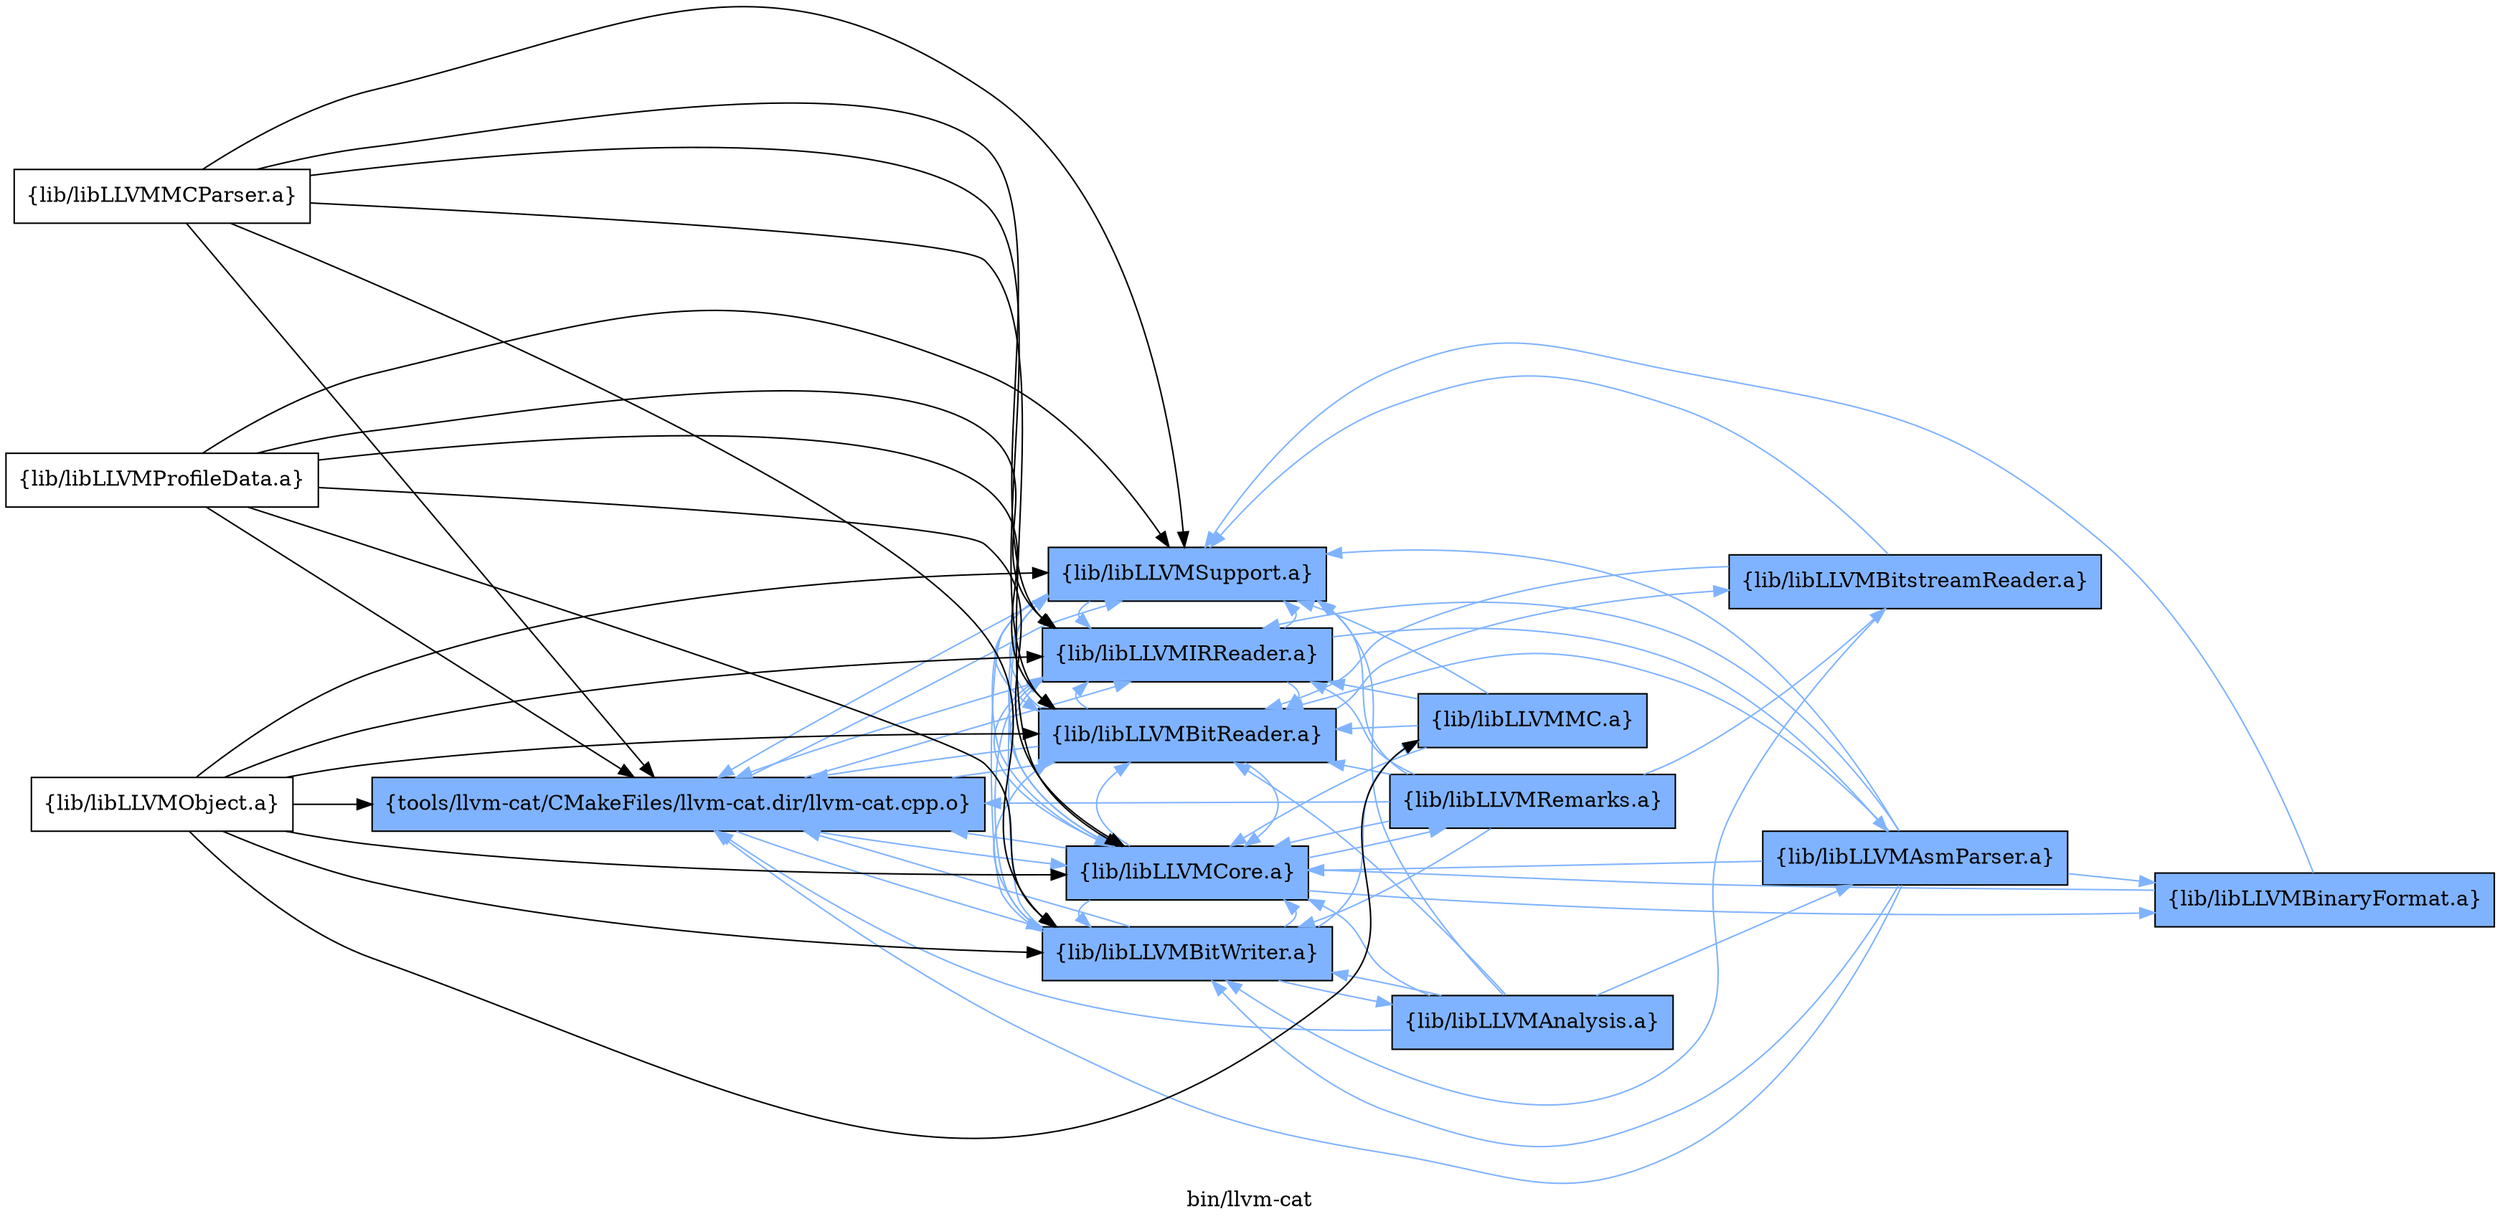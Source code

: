 digraph "bin/llvm-cat" {
	label="bin/llvm-cat";
	rankdir=LR;
	{ rank=same; Node0x555a50f33668;  }
	{ rank=same; Node0x555a50f2df88; Node0x555a50f2e488; Node0x555a50f2eac8; Node0x555a50f2efc8; Node0x555a50f2f4c8;  }

	Node0x555a50f33668 [shape=record,shape=box,group=1,style=filled,fillcolor="0.600000 0.5 1",label="{tools/llvm-cat/CMakeFiles/llvm-cat.dir/llvm-cat.cpp.o}"];
	Node0x555a50f33668 -> Node0x555a50f2df88[color="0.600000 0.5 1"];
	Node0x555a50f33668 -> Node0x555a50f2e488[color="0.600000 0.5 1"];
	Node0x555a50f33668 -> Node0x555a50f2eac8[color="0.600000 0.5 1"];
	Node0x555a50f33668 -> Node0x555a50f2efc8[color="0.600000 0.5 1"];
	Node0x555a50f33668 -> Node0x555a50f2f4c8[color="0.600000 0.5 1"];
	Node0x555a50f2df88 [shape=record,shape=box,group=1,style=filled,fillcolor="0.600000 0.5 1",label="{lib/libLLVMIRReader.a}"];
	Node0x555a50f2df88 -> Node0x555a50f33668[color="0.600000 0.5 1"];
	Node0x555a50f2df88 -> Node0x555a50f2e488[color="0.600000 0.5 1"];
	Node0x555a50f2df88 -> Node0x555a50f2efc8[color="0.600000 0.5 1"];
	Node0x555a50f2df88 -> Node0x555a50f2f4c8[color="0.600000 0.5 1"];
	Node0x555a50f2df88 -> Node0x555a50f2f9c8[color="0.600000 0.5 1"];
	Node0x555a50f2e488 [shape=record,shape=box,group=1,style=filled,fillcolor="0.600000 0.5 1",label="{lib/libLLVMBitReader.a}"];
	Node0x555a50f2e488 -> Node0x555a50f33668[color="0.600000 0.5 1"];
	Node0x555a50f2e488 -> Node0x555a50f2df88[color="0.600000 0.5 1"];
	Node0x555a50f2e488 -> Node0x555a50f2efc8[color="0.600000 0.5 1"];
	Node0x555a50f2e488 -> Node0x555a50f2f4c8[color="0.600000 0.5 1"];
	Node0x555a50f2e488 -> Node0x555a50f31f48[color="0.600000 0.5 1"];
	Node0x555a50f2eac8 [shape=record,shape=box,group=1,style=filled,fillcolor="0.600000 0.5 1",label="{lib/libLLVMBitWriter.a}"];
	Node0x555a50f2eac8 -> Node0x555a50f33668[color="0.600000 0.5 1"];
	Node0x555a50f2eac8 -> Node0x555a50f2df88[color="0.600000 0.5 1"];
	Node0x555a50f2eac8 -> Node0x555a50f2e488[color="0.600000 0.5 1"];
	Node0x555a50f2eac8 -> Node0x555a50f2efc8[color="0.600000 0.5 1"];
	Node0x555a50f2eac8 -> Node0x555a50f2f4c8[color="0.600000 0.5 1"];
	Node0x555a50f2eac8 -> Node0x555a50f2fd88[color="0.600000 0.5 1"];
	Node0x555a50f2eac8 -> Node0x555a50f32588[color="0.600000 0.5 1"];
	Node0x555a50f2efc8 [shape=record,shape=box,group=1,style=filled,fillcolor="0.600000 0.5 1",label="{lib/libLLVMCore.a}"];
	Node0x555a50f2efc8 -> Node0x555a50f33668[color="0.600000 0.5 1"];
	Node0x555a50f2efc8 -> Node0x555a50f2e488[color="0.600000 0.5 1"];
	Node0x555a50f2efc8 -> Node0x555a50f2eac8[color="0.600000 0.5 1"];
	Node0x555a50f2efc8 -> Node0x555a50f2f4c8[color="0.600000 0.5 1"];
	Node0x555a50f2efc8 -> Node0x555a50f33f78[color="0.600000 0.5 1"];
	Node0x555a50f2efc8 -> Node0x555a50f2df88[color="0.600000 0.5 1"];
	Node0x555a50f2efc8 -> Node0x555a50f31a48[color="0.600000 0.5 1"];
	Node0x555a50f2f4c8 [shape=record,shape=box,group=1,style=filled,fillcolor="0.600000 0.5 1",label="{lib/libLLVMSupport.a}"];
	Node0x555a50f2f4c8 -> Node0x555a50f2df88[color="0.600000 0.5 1"];
	Node0x555a50f2f4c8 -> Node0x555a50f2e488[color="0.600000 0.5 1"];
	Node0x555a50f2f4c8 -> Node0x555a50f2efc8[color="0.600000 0.5 1"];
	Node0x555a50f2f4c8 -> Node0x555a50f33668[color="0.600000 0.5 1"];
	Node0x555a50f2f4c8 -> Node0x555a50f2eac8[color="0.600000 0.5 1"];
	Node0x555a50f2f9c8 [shape=record,shape=box,group=1,style=filled,fillcolor="0.600000 0.5 1",label="{lib/libLLVMAsmParser.a}"];
	Node0x555a50f2f9c8 -> Node0x555a50f33668[color="0.600000 0.5 1"];
	Node0x555a50f2f9c8 -> Node0x555a50f2df88[color="0.600000 0.5 1"];
	Node0x555a50f2f9c8 -> Node0x555a50f2e488[color="0.600000 0.5 1"];
	Node0x555a50f2f9c8 -> Node0x555a50f2efc8[color="0.600000 0.5 1"];
	Node0x555a50f2f9c8 -> Node0x555a50f2f4c8[color="0.600000 0.5 1"];
	Node0x555a50f2f9c8 -> Node0x555a50f2eac8[color="0.600000 0.5 1"];
	Node0x555a50f2f9c8 -> Node0x555a50f33f78[color="0.600000 0.5 1"];
	Node0x555a50f31f48 [shape=record,shape=box,group=1,style=filled,fillcolor="0.600000 0.5 1",label="{lib/libLLVMBitstreamReader.a}"];
	Node0x555a50f31f48 -> Node0x555a50f2e488[color="0.600000 0.5 1"];
	Node0x555a50f31f48 -> Node0x555a50f2eac8[color="0.600000 0.5 1"];
	Node0x555a50f31f48 -> Node0x555a50f2f4c8[color="0.600000 0.5 1"];
	Node0x555a50f2fd88 [shape=record,shape=box,group=1,style=filled,fillcolor="0.600000 0.5 1",label="{lib/libLLVMAnalysis.a}"];
	Node0x555a50f2fd88 -> Node0x555a50f33668[color="0.600000 0.5 1"];
	Node0x555a50f2fd88 -> Node0x555a50f2e488[color="0.600000 0.5 1"];
	Node0x555a50f2fd88 -> Node0x555a50f2efc8[color="0.600000 0.5 1"];
	Node0x555a50f2fd88 -> Node0x555a50f2f4c8[color="0.600000 0.5 1"];
	Node0x555a50f2fd88 -> Node0x555a50f2f9c8[color="0.600000 0.5 1"];
	Node0x555a50f2fd88 -> Node0x555a50f2eac8[color="0.600000 0.5 1"];
	Node0x555a50f32588 [shape=record,shape=box,group=1,style=filled,fillcolor="0.600000 0.5 1",label="{lib/libLLVMMC.a}"];
	Node0x555a50f32588 -> Node0x555a50f2efc8[color="0.600000 0.5 1"];
	Node0x555a50f32588 -> Node0x555a50f2f4c8[color="0.600000 0.5 1"];
	Node0x555a50f32588 -> Node0x555a50f2df88[color="0.600000 0.5 1"];
	Node0x555a50f32588 -> Node0x555a50f2e488[color="0.600000 0.5 1"];
	Node0x555a50f33f78 [shape=record,shape=box,group=1,style=filled,fillcolor="0.600000 0.5 1",label="{lib/libLLVMBinaryFormat.a}"];
	Node0x555a50f33f78 -> Node0x555a50f2efc8[color="0.600000 0.5 1"];
	Node0x555a50f33f78 -> Node0x555a50f2f4c8[color="0.600000 0.5 1"];
	Node0x555a50f31a48 [shape=record,shape=box,group=1,style=filled,fillcolor="0.600000 0.5 1",label="{lib/libLLVMRemarks.a}"];
	Node0x555a50f31a48 -> Node0x555a50f2f4c8[color="0.600000 0.5 1"];
	Node0x555a50f31a48 -> Node0x555a50f2e488[color="0.600000 0.5 1"];
	Node0x555a50f31a48 -> Node0x555a50f2eac8[color="0.600000 0.5 1"];
	Node0x555a50f31a48 -> Node0x555a50f2efc8[color="0.600000 0.5 1"];
	Node0x555a50f31a48 -> Node0x555a50f2df88[color="0.600000 0.5 1"];
	Node0x555a50f31a48 -> Node0x555a50f33668[color="0.600000 0.5 1"];
	Node0x555a50f31a48 -> Node0x555a50f31f48[color="0.600000 0.5 1"];
	Node0x555a50f302d8 [shape=record,shape=box,group=0,label="{lib/libLLVMProfileData.a}"];
	Node0x555a50f302d8 -> Node0x555a50f33668;
	Node0x555a50f302d8 -> Node0x555a50f2df88;
	Node0x555a50f302d8 -> Node0x555a50f2e488;
	Node0x555a50f302d8 -> Node0x555a50f2eac8;
	Node0x555a50f302d8 -> Node0x555a50f2efc8;
	Node0x555a50f302d8 -> Node0x555a50f2f4c8;
	Node0x555a50f30788 [shape=record,shape=box,group=0,label="{lib/libLLVMObject.a}"];
	Node0x555a50f30788 -> Node0x555a50f33668;
	Node0x555a50f30788 -> Node0x555a50f2df88;
	Node0x555a50f30788 -> Node0x555a50f2e488;
	Node0x555a50f30788 -> Node0x555a50f2eac8;
	Node0x555a50f30788 -> Node0x555a50f2efc8;
	Node0x555a50f30788 -> Node0x555a50f2f4c8;
	Node0x555a50f30788 -> Node0x555a50f32588;
	Node0x555a50f32448 [shape=record,shape=box,group=0,label="{lib/libLLVMMCParser.a}"];
	Node0x555a50f32448 -> Node0x555a50f33668;
	Node0x555a50f32448 -> Node0x555a50f2df88;
	Node0x555a50f32448 -> Node0x555a50f2e488;
	Node0x555a50f32448 -> Node0x555a50f2f4c8;
	Node0x555a50f32448 -> Node0x555a50f2efc8;
	Node0x555a50f32448 -> Node0x555a50f2eac8;
}
